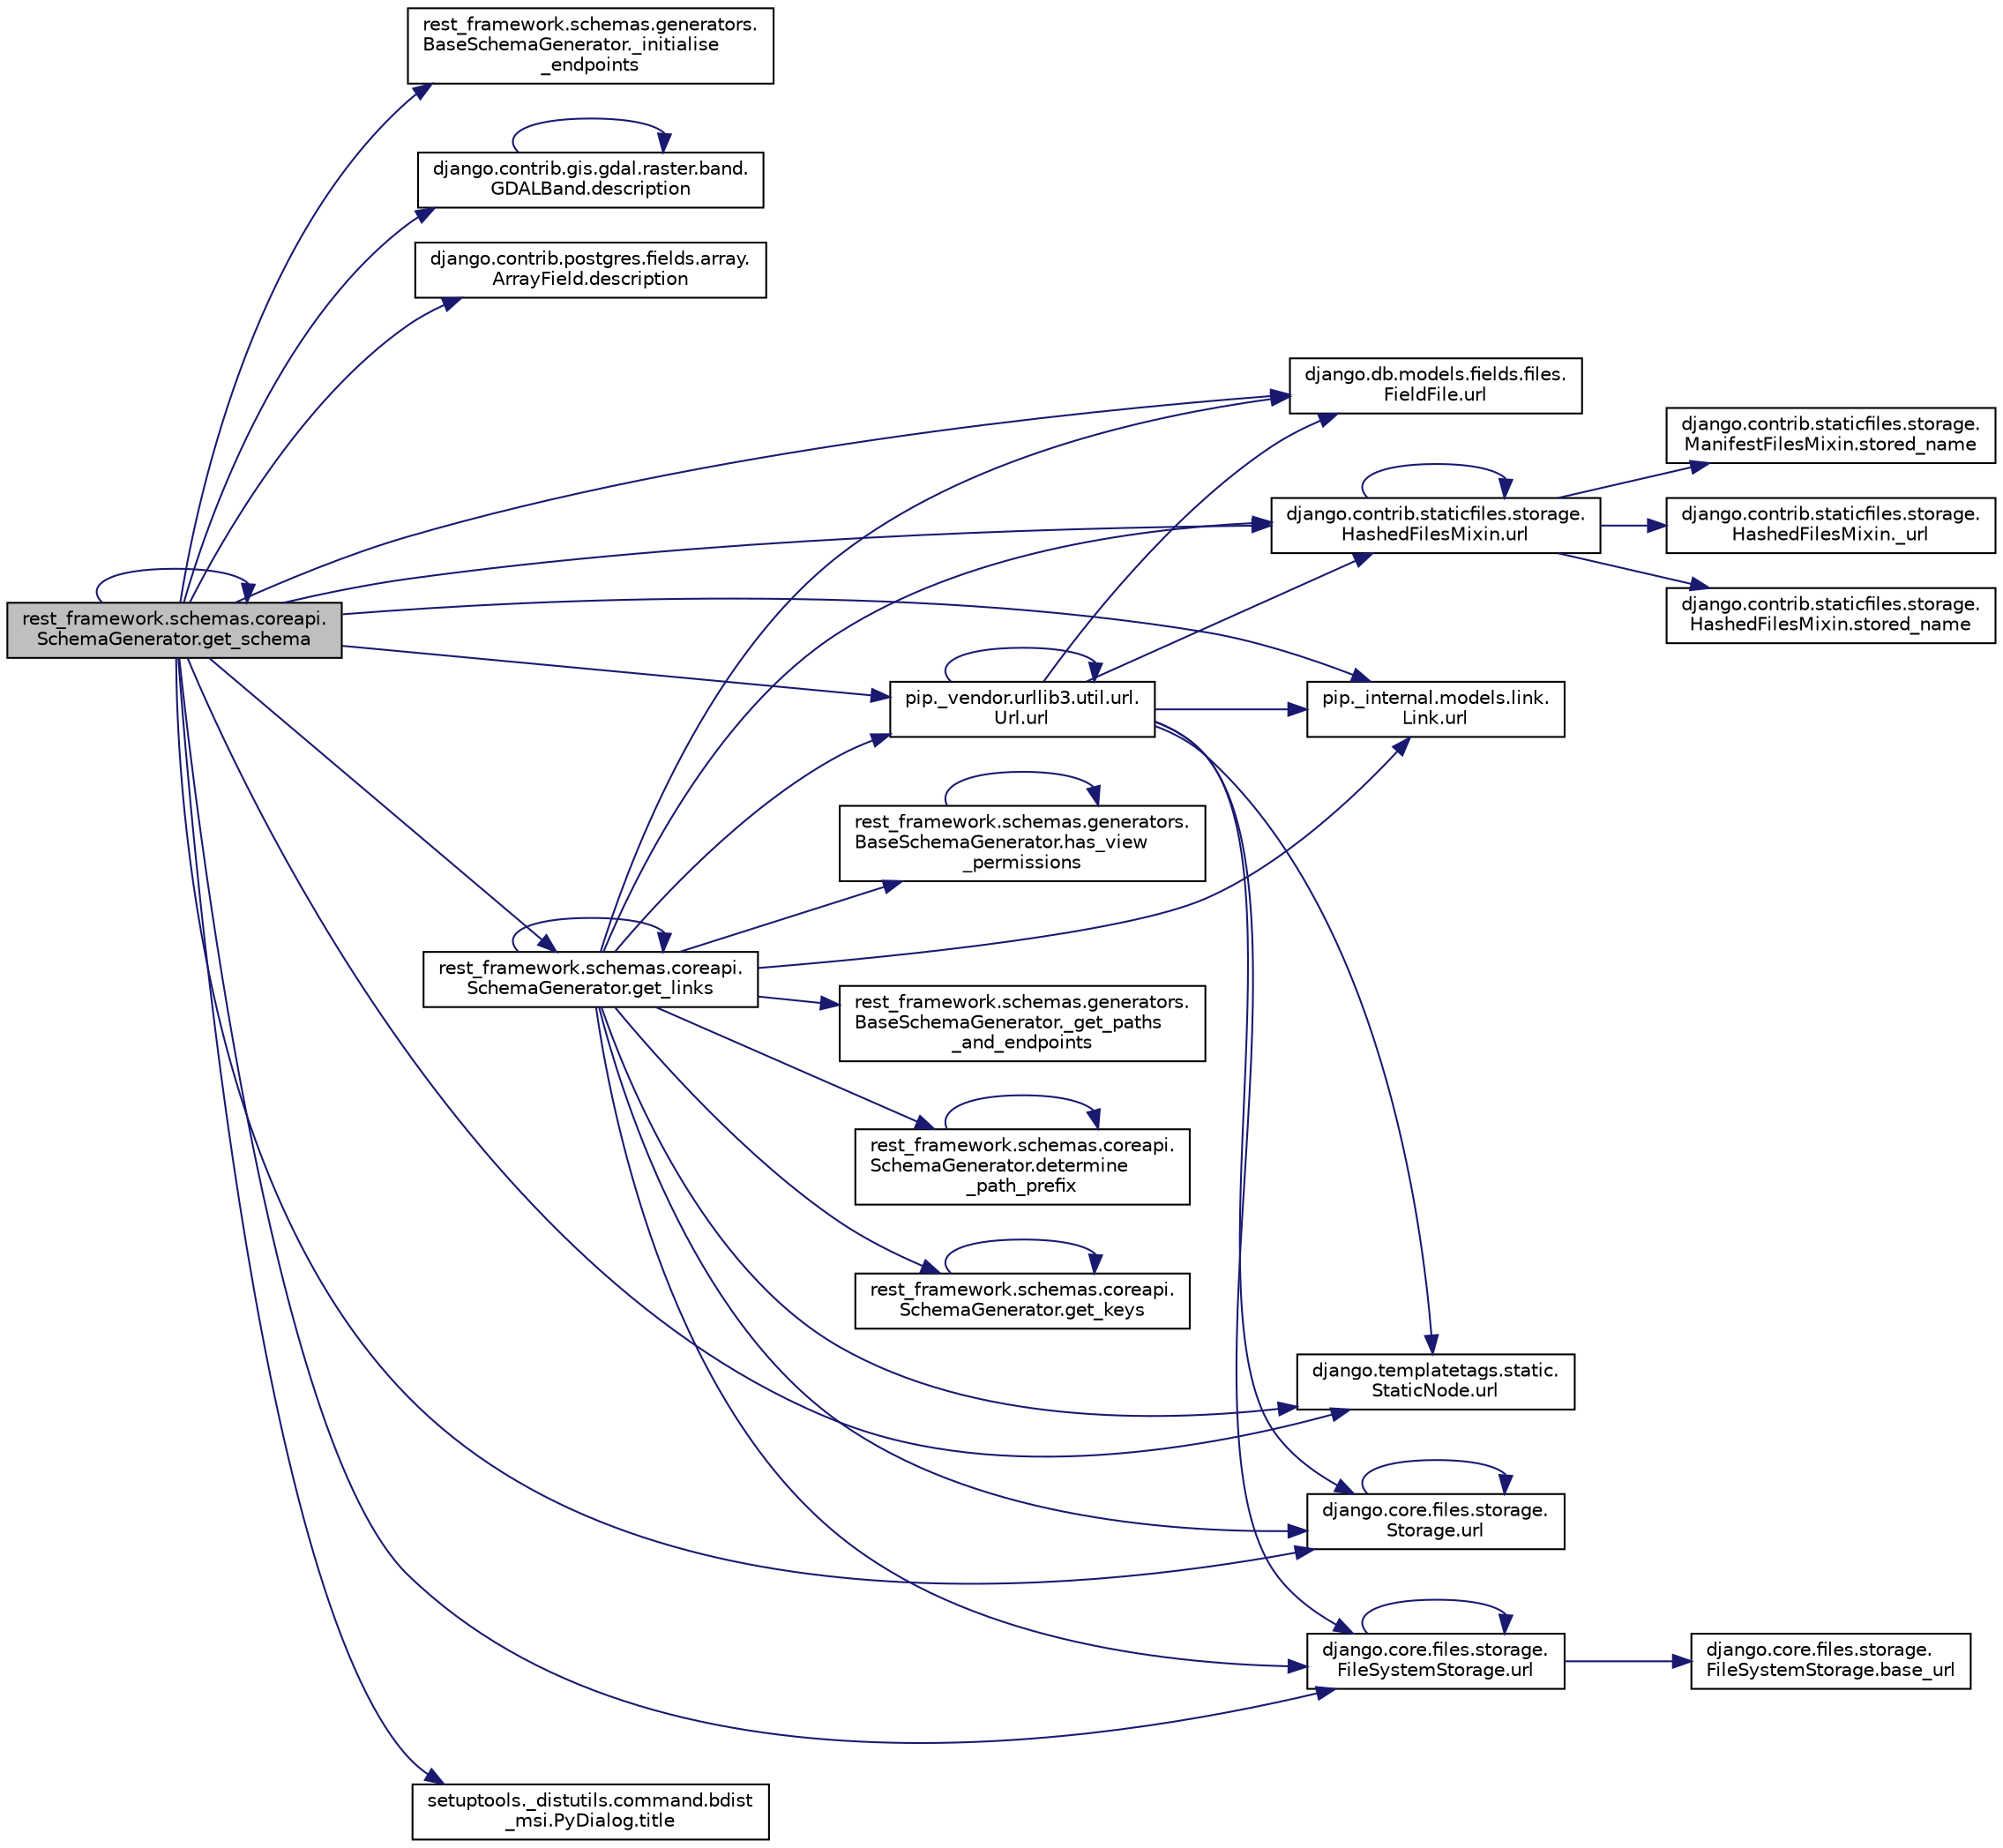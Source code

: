 digraph "rest_framework.schemas.coreapi.SchemaGenerator.get_schema"
{
 // LATEX_PDF_SIZE
  edge [fontname="Helvetica",fontsize="10",labelfontname="Helvetica",labelfontsize="10"];
  node [fontname="Helvetica",fontsize="10",shape=record];
  rankdir="LR";
  Node1 [label="rest_framework.schemas.coreapi.\lSchemaGenerator.get_schema",height=0.2,width=0.4,color="black", fillcolor="grey75", style="filled", fontcolor="black",tooltip=" "];
  Node1 -> Node2 [color="midnightblue",fontsize="10",style="solid",fontname="Helvetica"];
  Node2 [label="rest_framework.schemas.generators.\lBaseSchemaGenerator._initialise\l_endpoints",height=0.2,width=0.4,color="black", fillcolor="white", style="filled",URL="$db/de7/classrest__framework_1_1schemas_1_1generators_1_1_base_schema_generator.html#a08a1424b6284a174bf486c2bd9c456c9",tooltip=" "];
  Node1 -> Node3 [color="midnightblue",fontsize="10",style="solid",fontname="Helvetica"];
  Node3 [label="django.contrib.gis.gdal.raster.band.\lGDALBand.description",height=0.2,width=0.4,color="black", fillcolor="white", style="filled",URL="$d5/d4d/classdjango_1_1contrib_1_1gis_1_1gdal_1_1raster_1_1band_1_1_g_d_a_l_band.html#a4680822b30c2e8843ef98e28f0f73f41",tooltip=" "];
  Node3 -> Node3 [color="midnightblue",fontsize="10",style="solid",fontname="Helvetica"];
  Node1 -> Node4 [color="midnightblue",fontsize="10",style="solid",fontname="Helvetica"];
  Node4 [label="django.contrib.postgres.fields.array.\lArrayField.description",height=0.2,width=0.4,color="black", fillcolor="white", style="filled",URL="$dc/ddf/classdjango_1_1contrib_1_1postgres_1_1fields_1_1array_1_1_array_field.html#a3c081709c7eb5a90ec47b437f6ec6f41",tooltip=" "];
  Node1 -> Node5 [color="midnightblue",fontsize="10",style="solid",fontname="Helvetica"];
  Node5 [label="rest_framework.schemas.coreapi.\lSchemaGenerator.get_links",height=0.2,width=0.4,color="black", fillcolor="white", style="filled",URL="$d4/d76/classrest__framework_1_1schemas_1_1coreapi_1_1_schema_generator.html#a3c63e74f77e21b0080cfc38fe41d69ec",tooltip=" "];
  Node5 -> Node6 [color="midnightblue",fontsize="10",style="solid",fontname="Helvetica"];
  Node6 [label="rest_framework.schemas.generators.\lBaseSchemaGenerator._get_paths\l_and_endpoints",height=0.2,width=0.4,color="black", fillcolor="white", style="filled",URL="$db/de7/classrest__framework_1_1schemas_1_1generators_1_1_base_schema_generator.html#afa5932dde2affc412cb869b335e73820",tooltip=" "];
  Node5 -> Node7 [color="midnightblue",fontsize="10",style="solid",fontname="Helvetica"];
  Node7 [label="rest_framework.schemas.coreapi.\lSchemaGenerator.determine\l_path_prefix",height=0.2,width=0.4,color="black", fillcolor="white", style="filled",URL="$d4/d76/classrest__framework_1_1schemas_1_1coreapi_1_1_schema_generator.html#a24183a42d4fdd3bcf599d5d317bd6e98",tooltip=" "];
  Node7 -> Node7 [color="midnightblue",fontsize="10",style="solid",fontname="Helvetica"];
  Node5 -> Node8 [color="midnightblue",fontsize="10",style="solid",fontname="Helvetica"];
  Node8 [label="rest_framework.schemas.coreapi.\lSchemaGenerator.get_keys",height=0.2,width=0.4,color="black", fillcolor="white", style="filled",URL="$d4/d76/classrest__framework_1_1schemas_1_1coreapi_1_1_schema_generator.html#ab41368066db061e0d5cd806fbb25d740",tooltip=" "];
  Node8 -> Node8 [color="midnightblue",fontsize="10",style="solid",fontname="Helvetica"];
  Node5 -> Node5 [color="midnightblue",fontsize="10",style="solid",fontname="Helvetica"];
  Node5 -> Node9 [color="midnightblue",fontsize="10",style="solid",fontname="Helvetica"];
  Node9 [label="rest_framework.schemas.generators.\lBaseSchemaGenerator.has_view\l_permissions",height=0.2,width=0.4,color="black", fillcolor="white", style="filled",URL="$db/de7/classrest__framework_1_1schemas_1_1generators_1_1_base_schema_generator.html#a4fe393418b26c75dd6a0c07a1cb4cf59",tooltip=" "];
  Node9 -> Node9 [color="midnightblue",fontsize="10",style="solid",fontname="Helvetica"];
  Node5 -> Node10 [color="midnightblue",fontsize="10",style="solid",fontname="Helvetica"];
  Node10 [label="django.db.models.fields.files.\lFieldFile.url",height=0.2,width=0.4,color="black", fillcolor="white", style="filled",URL="$d8/d02/classdjango_1_1db_1_1models_1_1fields_1_1files_1_1_field_file.html#afa1570013f42e9219ef2b24257baa227",tooltip=" "];
  Node5 -> Node11 [color="midnightblue",fontsize="10",style="solid",fontname="Helvetica"];
  Node11 [label="pip._internal.models.link.\lLink.url",height=0.2,width=0.4,color="black", fillcolor="white", style="filled",URL="$de/da5/classpip_1_1__internal_1_1models_1_1link_1_1_link.html#a6a4e9c09f8076390a11cc9b3fe51aede",tooltip=" "];
  Node5 -> Node12 [color="midnightblue",fontsize="10",style="solid",fontname="Helvetica"];
  Node12 [label="pip._vendor.urllib3.util.url.\lUrl.url",height=0.2,width=0.4,color="black", fillcolor="white", style="filled",URL="$d6/dd8/classpip_1_1__vendor_1_1urllib3_1_1util_1_1url_1_1_url.html#a412b7e3ce12f35eb2f203ab2c9c142d4",tooltip=" "];
  Node12 -> Node10 [color="midnightblue",fontsize="10",style="solid",fontname="Helvetica"];
  Node12 -> Node11 [color="midnightblue",fontsize="10",style="solid",fontname="Helvetica"];
  Node12 -> Node12 [color="midnightblue",fontsize="10",style="solid",fontname="Helvetica"];
  Node12 -> Node13 [color="midnightblue",fontsize="10",style="solid",fontname="Helvetica"];
  Node13 [label="django.templatetags.static.\lStaticNode.url",height=0.2,width=0.4,color="black", fillcolor="white", style="filled",URL="$d6/dd9/classdjango_1_1templatetags_1_1static_1_1_static_node.html#a90242615a5a2c320483130c7475fbe1b",tooltip=" "];
  Node12 -> Node14 [color="midnightblue",fontsize="10",style="solid",fontname="Helvetica"];
  Node14 [label="django.core.files.storage.\lStorage.url",height=0.2,width=0.4,color="black", fillcolor="white", style="filled",URL="$dc/dad/classdjango_1_1core_1_1files_1_1storage_1_1_storage.html#afba10b0ccbf14a3c231aadd8c41080ba",tooltip=" "];
  Node14 -> Node14 [color="midnightblue",fontsize="10",style="solid",fontname="Helvetica"];
  Node12 -> Node15 [color="midnightblue",fontsize="10",style="solid",fontname="Helvetica"];
  Node15 [label="django.core.files.storage.\lFileSystemStorage.url",height=0.2,width=0.4,color="black", fillcolor="white", style="filled",URL="$db/da8/classdjango_1_1core_1_1files_1_1storage_1_1_file_system_storage.html#a943adebf4b67ab6e174669667cb7548c",tooltip=" "];
  Node15 -> Node16 [color="midnightblue",fontsize="10",style="solid",fontname="Helvetica"];
  Node16 [label="django.core.files.storage.\lFileSystemStorage.base_url",height=0.2,width=0.4,color="black", fillcolor="white", style="filled",URL="$db/da8/classdjango_1_1core_1_1files_1_1storage_1_1_file_system_storage.html#a11fe5ed84eaa1e66b58fe4c8035e490d",tooltip=" "];
  Node15 -> Node15 [color="midnightblue",fontsize="10",style="solid",fontname="Helvetica"];
  Node12 -> Node17 [color="midnightblue",fontsize="10",style="solid",fontname="Helvetica"];
  Node17 [label="django.contrib.staticfiles.storage.\lHashedFilesMixin.url",height=0.2,width=0.4,color="black", fillcolor="white", style="filled",URL="$d4/d59/classdjango_1_1contrib_1_1staticfiles_1_1storage_1_1_hashed_files_mixin.html#a70f51c90d1d60d9756b78bd3fb53f9b0",tooltip=" "];
  Node17 -> Node18 [color="midnightblue",fontsize="10",style="solid",fontname="Helvetica"];
  Node18 [label="django.contrib.staticfiles.storage.\lHashedFilesMixin._url",height=0.2,width=0.4,color="black", fillcolor="white", style="filled",URL="$d4/d59/classdjango_1_1contrib_1_1staticfiles_1_1storage_1_1_hashed_files_mixin.html#ab701e4877b970feb795c01c1dc174414",tooltip=" "];
  Node17 -> Node19 [color="midnightblue",fontsize="10",style="solid",fontname="Helvetica"];
  Node19 [label="django.contrib.staticfiles.storage.\lHashedFilesMixin.stored_name",height=0.2,width=0.4,color="black", fillcolor="white", style="filled",URL="$d4/d59/classdjango_1_1contrib_1_1staticfiles_1_1storage_1_1_hashed_files_mixin.html#a77ecb4e21a7bd98ceb4ad706463386d1",tooltip=" "];
  Node17 -> Node20 [color="midnightblue",fontsize="10",style="solid",fontname="Helvetica"];
  Node20 [label="django.contrib.staticfiles.storage.\lManifestFilesMixin.stored_name",height=0.2,width=0.4,color="black", fillcolor="white", style="filled",URL="$da/d7f/classdjango_1_1contrib_1_1staticfiles_1_1storage_1_1_manifest_files_mixin.html#a9d0d955ecf88a33bfbae6e0c8ccd769e",tooltip=" "];
  Node17 -> Node17 [color="midnightblue",fontsize="10",style="solid",fontname="Helvetica"];
  Node5 -> Node13 [color="midnightblue",fontsize="10",style="solid",fontname="Helvetica"];
  Node5 -> Node14 [color="midnightblue",fontsize="10",style="solid",fontname="Helvetica"];
  Node5 -> Node15 [color="midnightblue",fontsize="10",style="solid",fontname="Helvetica"];
  Node5 -> Node17 [color="midnightblue",fontsize="10",style="solid",fontname="Helvetica"];
  Node1 -> Node1 [color="midnightblue",fontsize="10",style="solid",fontname="Helvetica"];
  Node1 -> Node21 [color="midnightblue",fontsize="10",style="solid",fontname="Helvetica"];
  Node21 [label="setuptools._distutils.command.bdist\l_msi.PyDialog.title",height=0.2,width=0.4,color="black", fillcolor="white", style="filled",URL="$d0/d38/classsetuptools_1_1__distutils_1_1command_1_1bdist__msi_1_1_py_dialog.html#afd4e5f519d41b9339a54931a77e797c3",tooltip=" "];
  Node1 -> Node10 [color="midnightblue",fontsize="10",style="solid",fontname="Helvetica"];
  Node1 -> Node11 [color="midnightblue",fontsize="10",style="solid",fontname="Helvetica"];
  Node1 -> Node12 [color="midnightblue",fontsize="10",style="solid",fontname="Helvetica"];
  Node1 -> Node13 [color="midnightblue",fontsize="10",style="solid",fontname="Helvetica"];
  Node1 -> Node14 [color="midnightblue",fontsize="10",style="solid",fontname="Helvetica"];
  Node1 -> Node15 [color="midnightblue",fontsize="10",style="solid",fontname="Helvetica"];
  Node1 -> Node17 [color="midnightblue",fontsize="10",style="solid",fontname="Helvetica"];
}
